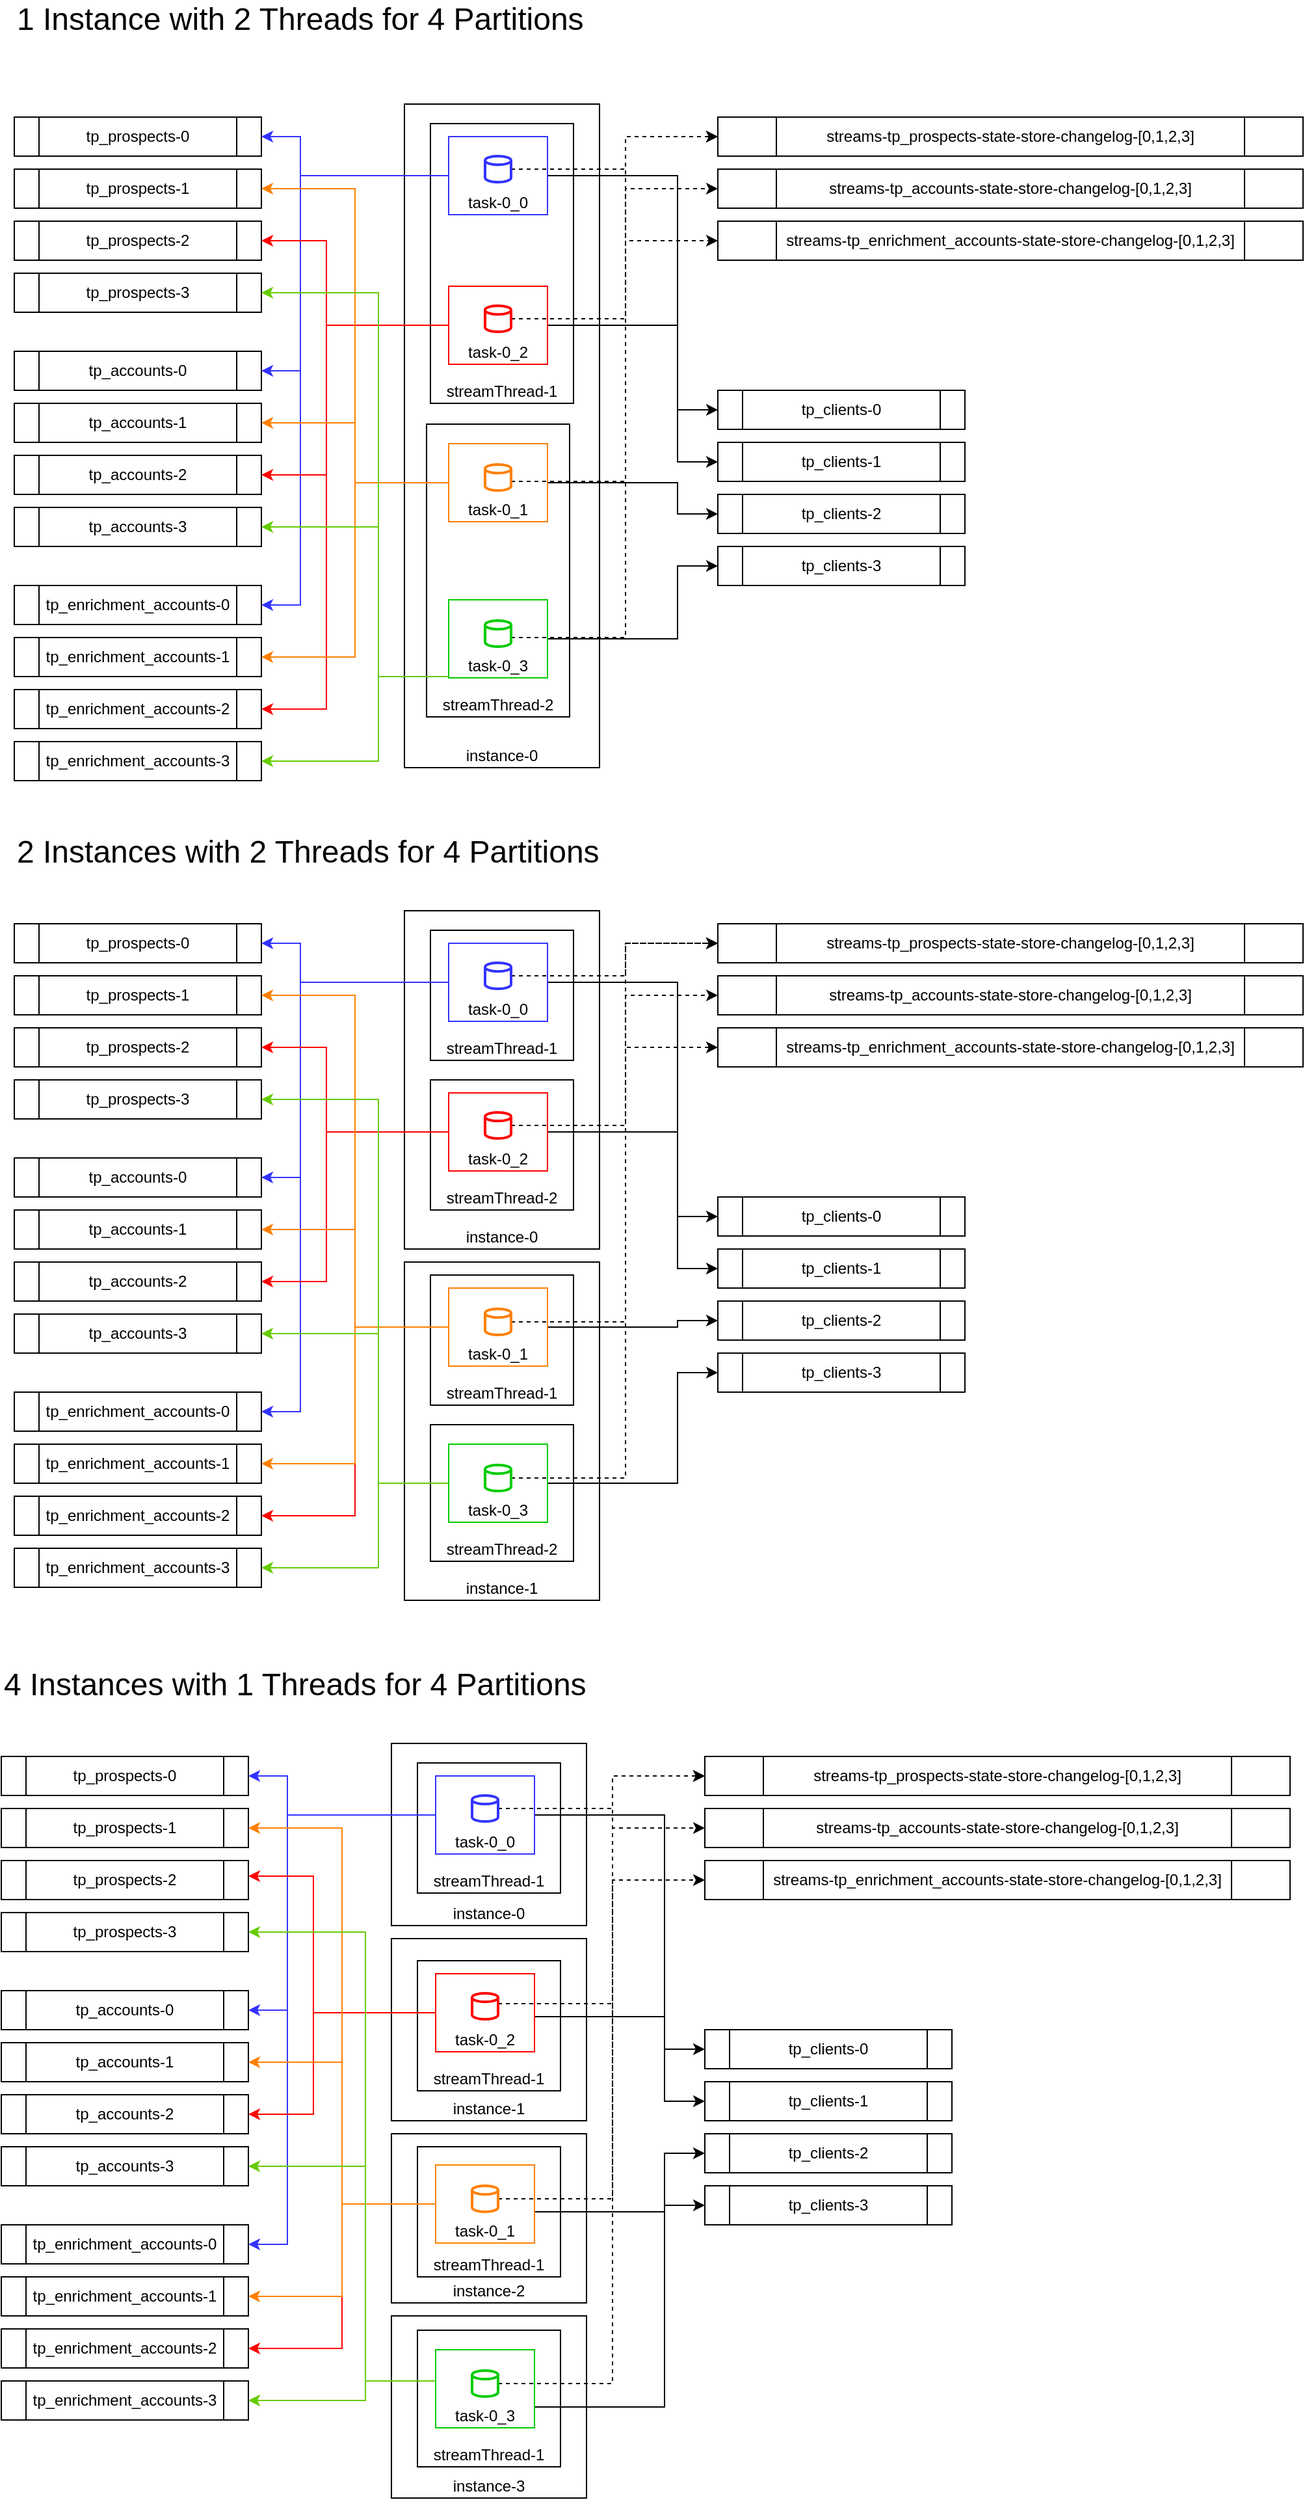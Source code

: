 <mxfile version="20.2.2" type="device"><diagram id="xI6siJuxnyWop998lJLn" name="Página-1"><mxGraphModel dx="2431" dy="972" grid="1" gridSize="10" guides="1" tooltips="1" connect="1" arrows="1" fold="1" page="1" pageScale="1" pageWidth="827" pageHeight="1169" math="0" shadow="0"><root><mxCell id="0"/><mxCell id="1" parent="0"/><mxCell id="M7ncu7p9a-FoR9OjoAeW-57" value="instance-3" style="rounded=0;whiteSpace=wrap;html=1;verticalAlign=bottom;" vertex="1" parent="1"><mxGeometry x="310" y="1810" width="150" height="140" as="geometry"/></mxCell><mxCell id="M7ncu7p9a-FoR9OjoAeW-55" value="instance-1" style="rounded=0;whiteSpace=wrap;html=1;verticalAlign=bottom;" vertex="1" parent="1"><mxGeometry x="310" y="1520" width="150" height="140" as="geometry"/></mxCell><mxCell id="GnlhKl17IJnnWgMgFGOA-2" value="tp_prospects-0" style="shape=process;whiteSpace=wrap;html=1;backgroundOutline=1;" parent="1" vertex="1"><mxGeometry x="20" y="120" width="190" height="30" as="geometry"/></mxCell><mxCell id="GnlhKl17IJnnWgMgFGOA-3" value="tp_prospects-1" style="shape=process;whiteSpace=wrap;html=1;backgroundOutline=1;" parent="1" vertex="1"><mxGeometry x="20" y="160" width="190" height="30" as="geometry"/></mxCell><mxCell id="GnlhKl17IJnnWgMgFGOA-4" value="tp_prospects-2" style="shape=process;whiteSpace=wrap;html=1;backgroundOutline=1;" parent="1" vertex="1"><mxGeometry x="20" y="200" width="190" height="30" as="geometry"/></mxCell><mxCell id="GnlhKl17IJnnWgMgFGOA-5" value="tp_prospects-3" style="shape=process;whiteSpace=wrap;html=1;backgroundOutline=1;" parent="1" vertex="1"><mxGeometry x="20" y="240" width="190" height="30" as="geometry"/></mxCell><mxCell id="GnlhKl17IJnnWgMgFGOA-6" value="tp_accounts-0" style="shape=process;whiteSpace=wrap;html=1;backgroundOutline=1;" parent="1" vertex="1"><mxGeometry x="20" y="300" width="190" height="30" as="geometry"/></mxCell><mxCell id="GnlhKl17IJnnWgMgFGOA-7" value="tp_accounts-1" style="shape=process;whiteSpace=wrap;html=1;backgroundOutline=1;" parent="1" vertex="1"><mxGeometry x="20" y="340" width="190" height="30" as="geometry"/></mxCell><mxCell id="GnlhKl17IJnnWgMgFGOA-8" value="tp_accounts-2" style="shape=process;whiteSpace=wrap;html=1;backgroundOutline=1;" parent="1" vertex="1"><mxGeometry x="20" y="380" width="190" height="30" as="geometry"/></mxCell><mxCell id="GnlhKl17IJnnWgMgFGOA-9" value="tp_accounts-3" style="shape=process;whiteSpace=wrap;html=1;backgroundOutline=1;" parent="1" vertex="1"><mxGeometry x="20" y="420" width="190" height="30" as="geometry"/></mxCell><mxCell id="GnlhKl17IJnnWgMgFGOA-10" value="tp_enrichment_accounts-0" style="shape=process;whiteSpace=wrap;html=1;backgroundOutline=1;" parent="1" vertex="1"><mxGeometry x="20" y="480" width="190" height="30" as="geometry"/></mxCell><mxCell id="GnlhKl17IJnnWgMgFGOA-11" value="tp_enrichment_accounts-1" style="shape=process;whiteSpace=wrap;html=1;backgroundOutline=1;" parent="1" vertex="1"><mxGeometry x="20" y="520" width="190" height="30" as="geometry"/></mxCell><mxCell id="GnlhKl17IJnnWgMgFGOA-12" value="tp_enrichment_accounts-2" style="shape=process;whiteSpace=wrap;html=1;backgroundOutline=1;" parent="1" vertex="1"><mxGeometry x="20" y="560" width="190" height="30" as="geometry"/></mxCell><mxCell id="GnlhKl17IJnnWgMgFGOA-13" value="tp_enrichment_accounts-3" style="shape=process;whiteSpace=wrap;html=1;backgroundOutline=1;" parent="1" vertex="1"><mxGeometry x="20" y="600" width="190" height="30" as="geometry"/></mxCell><mxCell id="GnlhKl17IJnnWgMgFGOA-16" value="instance-0" style="rounded=0;whiteSpace=wrap;html=1;verticalAlign=bottom;" parent="1" vertex="1"><mxGeometry x="320" y="110" width="150" height="510" as="geometry"/></mxCell><mxCell id="GnlhKl17IJnnWgMgFGOA-19" value="streamThread-1" style="rounded=0;whiteSpace=wrap;html=1;verticalAlign=bottom;" parent="1" vertex="1"><mxGeometry x="340" y="125" width="110" height="215" as="geometry"/></mxCell><mxCell id="GnlhKl17IJnnWgMgFGOA-46" style="edgeStyle=orthogonalEdgeStyle;rounded=0;orthogonalLoop=1;jettySize=auto;html=1;entryX=1;entryY=0.5;entryDx=0;entryDy=0;strokeColor=#3333FF;exitX=0;exitY=0.5;exitDx=0;exitDy=0;" parent="1" source="GnlhKl17IJnnWgMgFGOA-21" target="GnlhKl17IJnnWgMgFGOA-2" edge="1"><mxGeometry relative="1" as="geometry"><Array as="points"><mxPoint x="240" y="165"/><mxPoint x="240" y="135"/></Array></mxGeometry></mxCell><mxCell id="GnlhKl17IJnnWgMgFGOA-47" style="edgeStyle=orthogonalEdgeStyle;rounded=0;orthogonalLoop=1;jettySize=auto;html=1;entryX=1;entryY=0.5;entryDx=0;entryDy=0;strokeColor=#3333FF;exitX=0;exitY=0.5;exitDx=0;exitDy=0;" parent="1" source="GnlhKl17IJnnWgMgFGOA-21" target="GnlhKl17IJnnWgMgFGOA-6" edge="1"><mxGeometry relative="1" as="geometry"><Array as="points"><mxPoint x="240" y="165"/><mxPoint x="240" y="315"/></Array></mxGeometry></mxCell><mxCell id="GnlhKl17IJnnWgMgFGOA-48" style="edgeStyle=orthogonalEdgeStyle;rounded=0;orthogonalLoop=1;jettySize=auto;html=1;entryX=1;entryY=0.5;entryDx=0;entryDy=0;strokeColor=#3333FF;exitX=0;exitY=0.5;exitDx=0;exitDy=0;" parent="1" source="GnlhKl17IJnnWgMgFGOA-21" target="GnlhKl17IJnnWgMgFGOA-10" edge="1"><mxGeometry relative="1" as="geometry"><Array as="points"><mxPoint x="240" y="165"/><mxPoint x="240" y="495"/></Array></mxGeometry></mxCell><mxCell id="GnlhKl17IJnnWgMgFGOA-144" style="edgeStyle=orthogonalEdgeStyle;rounded=0;orthogonalLoop=1;jettySize=auto;html=1;entryX=0;entryY=0.5;entryDx=0;entryDy=0;fontColor=#0000CC;strokeColor=#000000;" parent="1" source="GnlhKl17IJnnWgMgFGOA-21" target="GnlhKl17IJnnWgMgFGOA-101" edge="1"><mxGeometry relative="1" as="geometry"><Array as="points"><mxPoint x="530" y="165"/><mxPoint x="530" y="345"/></Array></mxGeometry></mxCell><mxCell id="GnlhKl17IJnnWgMgFGOA-21" value="task-0_0" style="rounded=0;whiteSpace=wrap;html=1;verticalAlign=bottom;strokeColor=#3333FF;" parent="1" vertex="1"><mxGeometry x="354" y="135" width="76" height="60" as="geometry"/></mxCell><mxCell id="GnlhKl17IJnnWgMgFGOA-43" value="streamThread-2" style="rounded=0;whiteSpace=wrap;html=1;verticalAlign=bottom;" parent="1" vertex="1"><mxGeometry x="337" y="356" width="110" height="225" as="geometry"/></mxCell><mxCell id="GnlhKl17IJnnWgMgFGOA-57" style="edgeStyle=orthogonalEdgeStyle;rounded=0;orthogonalLoop=1;jettySize=auto;html=1;entryX=1;entryY=0.5;entryDx=0;entryDy=0;fontColor=#0000CC;strokeColor=#FF0000;exitX=0;exitY=0.5;exitDx=0;exitDy=0;" parent="1" source="GnlhKl17IJnnWgMgFGOA-44" target="GnlhKl17IJnnWgMgFGOA-4" edge="1"><mxGeometry relative="1" as="geometry"><Array as="points"><mxPoint x="260" y="280"/><mxPoint x="260" y="215"/></Array></mxGeometry></mxCell><mxCell id="GnlhKl17IJnnWgMgFGOA-58" style="edgeStyle=orthogonalEdgeStyle;rounded=0;orthogonalLoop=1;jettySize=auto;html=1;entryX=1;entryY=0.5;entryDx=0;entryDy=0;fontColor=#0000CC;strokeColor=#FF0000;exitX=0;exitY=0.5;exitDx=0;exitDy=0;" parent="1" source="GnlhKl17IJnnWgMgFGOA-44" target="GnlhKl17IJnnWgMgFGOA-8" edge="1"><mxGeometry relative="1" as="geometry"><Array as="points"><mxPoint x="260" y="280"/><mxPoint x="260" y="395"/></Array></mxGeometry></mxCell><mxCell id="GnlhKl17IJnnWgMgFGOA-143" style="edgeStyle=orthogonalEdgeStyle;rounded=0;orthogonalLoop=1;jettySize=auto;html=1;entryX=0;entryY=0.5;entryDx=0;entryDy=0;fontColor=#0000CC;strokeColor=#000000;" parent="1" source="GnlhKl17IJnnWgMgFGOA-44" target="GnlhKl17IJnnWgMgFGOA-102" edge="1"><mxGeometry relative="1" as="geometry"><Array as="points"><mxPoint x="530" y="280"/><mxPoint x="530" y="385"/></Array></mxGeometry></mxCell><mxCell id="cCWEpsNVt2AUySTJtZSG-59" style="edgeStyle=orthogonalEdgeStyle;rounded=0;orthogonalLoop=1;jettySize=auto;html=1;entryX=1;entryY=0.5;entryDx=0;entryDy=0;fontSize=24;strokeColor=#FF0000;" parent="1" source="GnlhKl17IJnnWgMgFGOA-44" target="GnlhKl17IJnnWgMgFGOA-12" edge="1"><mxGeometry relative="1" as="geometry"><Array as="points"><mxPoint x="260" y="280"/><mxPoint x="260" y="575"/></Array></mxGeometry></mxCell><mxCell id="GnlhKl17IJnnWgMgFGOA-44" value="task-0_2" style="rounded=0;whiteSpace=wrap;html=1;verticalAlign=bottom;strokeColor=#FF0000;" parent="1" vertex="1"><mxGeometry x="354" y="250" width="76" height="60" as="geometry"/></mxCell><mxCell id="GnlhKl17IJnnWgMgFGOA-95" style="edgeStyle=orthogonalEdgeStyle;rounded=0;orthogonalLoop=1;jettySize=auto;html=1;entryX=1;entryY=0.5;entryDx=0;entryDy=0;fontColor=#0000CC;strokeColor=#FF8000;" parent="1" source="GnlhKl17IJnnWgMgFGOA-85" target="GnlhKl17IJnnWgMgFGOA-3" edge="1"><mxGeometry relative="1" as="geometry"/></mxCell><mxCell id="GnlhKl17IJnnWgMgFGOA-96" style="edgeStyle=orthogonalEdgeStyle;rounded=0;orthogonalLoop=1;jettySize=auto;html=1;entryX=1;entryY=0.5;entryDx=0;entryDy=0;fontColor=#0000CC;strokeColor=#FF8000;" parent="1" source="GnlhKl17IJnnWgMgFGOA-85" target="GnlhKl17IJnnWgMgFGOA-7" edge="1"><mxGeometry relative="1" as="geometry"/></mxCell><mxCell id="GnlhKl17IJnnWgMgFGOA-97" style="edgeStyle=orthogonalEdgeStyle;rounded=0;orthogonalLoop=1;jettySize=auto;html=1;entryX=1;entryY=0.5;entryDx=0;entryDy=0;fontColor=#0000CC;strokeColor=#FF8000;" parent="1" source="GnlhKl17IJnnWgMgFGOA-85" target="GnlhKl17IJnnWgMgFGOA-11" edge="1"><mxGeometry relative="1" as="geometry"/></mxCell><mxCell id="cCWEpsNVt2AUySTJtZSG-56" style="edgeStyle=orthogonalEdgeStyle;rounded=0;orthogonalLoop=1;jettySize=auto;html=1;entryX=0;entryY=0.5;entryDx=0;entryDy=0;" parent="1" source="GnlhKl17IJnnWgMgFGOA-85" target="GnlhKl17IJnnWgMgFGOA-103" edge="1"><mxGeometry relative="1" as="geometry"><Array as="points"><mxPoint x="530" y="401"/><mxPoint x="530" y="425"/></Array></mxGeometry></mxCell><mxCell id="GnlhKl17IJnnWgMgFGOA-85" value="task-0_1" style="rounded=0;whiteSpace=wrap;html=1;verticalAlign=bottom;strokeColor=#FF8000;" parent="1" vertex="1"><mxGeometry x="354" y="371" width="76" height="60" as="geometry"/></mxCell><mxCell id="GnlhKl17IJnnWgMgFGOA-98" style="edgeStyle=orthogonalEdgeStyle;rounded=0;orthogonalLoop=1;jettySize=auto;html=1;entryX=1;entryY=0.5;entryDx=0;entryDy=0;fontColor=#0000CC;strokeColor=#66CC00;exitX=0;exitY=0.5;exitDx=0;exitDy=0;" parent="1" source="GnlhKl17IJnnWgMgFGOA-88" target="GnlhKl17IJnnWgMgFGOA-5" edge="1"><mxGeometry relative="1" as="geometry"><Array as="points"><mxPoint x="300" y="550"/><mxPoint x="300" y="255"/></Array></mxGeometry></mxCell><mxCell id="GnlhKl17IJnnWgMgFGOA-99" style="edgeStyle=orthogonalEdgeStyle;rounded=0;orthogonalLoop=1;jettySize=auto;html=1;entryX=1;entryY=0.5;entryDx=0;entryDy=0;fontColor=#0000CC;strokeColor=#66CC00;exitX=0;exitY=0.5;exitDx=0;exitDy=0;" parent="1" source="GnlhKl17IJnnWgMgFGOA-88" target="GnlhKl17IJnnWgMgFGOA-9" edge="1"><mxGeometry relative="1" as="geometry"><Array as="points"><mxPoint x="300" y="550"/><mxPoint x="300" y="435"/></Array></mxGeometry></mxCell><mxCell id="GnlhKl17IJnnWgMgFGOA-100" style="edgeStyle=orthogonalEdgeStyle;rounded=0;orthogonalLoop=1;jettySize=auto;html=1;entryX=1;entryY=0.5;entryDx=0;entryDy=0;fontColor=#0000CC;strokeColor=#66CC00;exitX=0;exitY=0.5;exitDx=0;exitDy=0;" parent="1" source="GnlhKl17IJnnWgMgFGOA-88" target="GnlhKl17IJnnWgMgFGOA-13" edge="1"><mxGeometry relative="1" as="geometry"><Array as="points"><mxPoint x="300" y="550"/><mxPoint x="300" y="615"/></Array></mxGeometry></mxCell><mxCell id="cCWEpsNVt2AUySTJtZSG-55" style="edgeStyle=orthogonalEdgeStyle;rounded=0;orthogonalLoop=1;jettySize=auto;html=1;entryX=0;entryY=0.5;entryDx=0;entryDy=0;" parent="1" source="GnlhKl17IJnnWgMgFGOA-88" target="GnlhKl17IJnnWgMgFGOA-104" edge="1"><mxGeometry relative="1" as="geometry"><Array as="points"><mxPoint x="530" y="521"/><mxPoint x="530" y="465"/></Array></mxGeometry></mxCell><mxCell id="GnlhKl17IJnnWgMgFGOA-88" value="task-0_3" style="rounded=0;whiteSpace=wrap;html=1;verticalAlign=bottom;strokeColor=#00CC00;" parent="1" vertex="1"><mxGeometry x="354" y="491" width="76" height="60" as="geometry"/></mxCell><mxCell id="GnlhKl17IJnnWgMgFGOA-101" value="tp_clients-0" style="shape=process;whiteSpace=wrap;html=1;backgroundOutline=1;" parent="1" vertex="1"><mxGeometry x="561" y="330" width="190" height="30" as="geometry"/></mxCell><mxCell id="GnlhKl17IJnnWgMgFGOA-102" value="tp_clients-1" style="shape=process;whiteSpace=wrap;html=1;backgroundOutline=1;" parent="1" vertex="1"><mxGeometry x="561" y="370" width="190" height="30" as="geometry"/></mxCell><mxCell id="GnlhKl17IJnnWgMgFGOA-103" value="tp_clients-2" style="shape=process;whiteSpace=wrap;html=1;backgroundOutline=1;" parent="1" vertex="1"><mxGeometry x="561" y="410" width="190" height="30" as="geometry"/></mxCell><mxCell id="GnlhKl17IJnnWgMgFGOA-104" value="tp_clients-3" style="shape=process;whiteSpace=wrap;html=1;backgroundOutline=1;" parent="1" vertex="1"><mxGeometry x="561" y="450" width="190" height="30" as="geometry"/></mxCell><mxCell id="GnlhKl17IJnnWgMgFGOA-126" style="edgeStyle=orthogonalEdgeStyle;rounded=0;orthogonalLoop=1;jettySize=auto;html=1;entryX=0;entryY=0.5;entryDx=0;entryDy=0;dashed=1;fontColor=#0000CC;strokeColor=#000000;" parent="1" source="GnlhKl17IJnnWgMgFGOA-112" target="GnlhKl17IJnnWgMgFGOA-116" edge="1"><mxGeometry relative="1" as="geometry"><Array as="points"><mxPoint x="490" y="160"/><mxPoint x="490" y="135"/></Array></mxGeometry></mxCell><mxCell id="GnlhKl17IJnnWgMgFGOA-112" value="" style="strokeWidth=2;html=1;shape=mxgraph.flowchart.database;whiteSpace=wrap;fontColor=#0000CC;strokeColor=#3333FF;" parent="1" vertex="1"><mxGeometry x="382" y="150" width="20" height="20" as="geometry"/></mxCell><mxCell id="GnlhKl17IJnnWgMgFGOA-146" style="edgeStyle=orthogonalEdgeStyle;rounded=0;orthogonalLoop=1;jettySize=auto;html=1;entryX=0;entryY=0.5;entryDx=0;entryDy=0;fontColor=#0000CC;strokeColor=#000000;dashed=1;" parent="1" source="GnlhKl17IJnnWgMgFGOA-113" target="GnlhKl17IJnnWgMgFGOA-117" edge="1"><mxGeometry relative="1" as="geometry"><Array as="points"><mxPoint x="490" y="275"/><mxPoint x="490" y="175"/></Array></mxGeometry></mxCell><mxCell id="GnlhKl17IJnnWgMgFGOA-113" value="" style="strokeWidth=2;html=1;shape=mxgraph.flowchart.database;whiteSpace=wrap;fontColor=#0000CC;strokeColor=#FF0000;" parent="1" vertex="1"><mxGeometry x="382" y="265" width="20" height="20" as="geometry"/></mxCell><mxCell id="GnlhKl17IJnnWgMgFGOA-133" style="edgeStyle=orthogonalEdgeStyle;rounded=0;orthogonalLoop=1;jettySize=auto;html=1;entryX=0;entryY=0.5;entryDx=0;entryDy=0;dashed=1;fontColor=#0000CC;strokeColor=#000000;" parent="1" source="GnlhKl17IJnnWgMgFGOA-114" target="GnlhKl17IJnnWgMgFGOA-116" edge="1"><mxGeometry relative="1" as="geometry"><Array as="points"><mxPoint x="490" y="400"/><mxPoint x="490" y="135"/></Array></mxGeometry></mxCell><mxCell id="GnlhKl17IJnnWgMgFGOA-114" value="" style="strokeWidth=2;html=1;shape=mxgraph.flowchart.database;whiteSpace=wrap;fontColor=#0000CC;strokeColor=#FF8000;" parent="1" vertex="1"><mxGeometry x="382" y="387" width="20" height="20" as="geometry"/></mxCell><mxCell id="GnlhKl17IJnnWgMgFGOA-136" style="edgeStyle=orthogonalEdgeStyle;rounded=0;orthogonalLoop=1;jettySize=auto;html=1;entryX=0;entryY=0.5;entryDx=0;entryDy=0;dashed=1;fontColor=#0000CC;strokeColor=#000000;" parent="1" source="GnlhKl17IJnnWgMgFGOA-115" target="GnlhKl17IJnnWgMgFGOA-118" edge="1"><mxGeometry relative="1" as="geometry"><Array as="points"><mxPoint x="490" y="520"/><mxPoint x="490" y="215"/></Array></mxGeometry></mxCell><mxCell id="GnlhKl17IJnnWgMgFGOA-115" value="" style="strokeWidth=2;html=1;shape=mxgraph.flowchart.database;whiteSpace=wrap;fontColor=#0000CC;strokeColor=#00CC00;" parent="1" vertex="1"><mxGeometry x="382" y="507" width="20" height="20" as="geometry"/></mxCell><mxCell id="GnlhKl17IJnnWgMgFGOA-116" value="streams-tp_prospects-state-store-changelog-[0,1,2,3]" style="shape=process;whiteSpace=wrap;html=1;backgroundOutline=1;" parent="1" vertex="1"><mxGeometry x="561" y="120" width="450" height="30" as="geometry"/></mxCell><mxCell id="GnlhKl17IJnnWgMgFGOA-117" value="streams-tp_accounts-state-store-changelog-[0,1,2,3]" style="shape=process;whiteSpace=wrap;html=1;backgroundOutline=1;" parent="1" vertex="1"><mxGeometry x="561" y="160" width="450" height="30" as="geometry"/></mxCell><mxCell id="GnlhKl17IJnnWgMgFGOA-118" value="streams-tp_enrichment_accounts-state-store-changelog-[0,1,2,3]" style="shape=process;whiteSpace=wrap;html=1;backgroundOutline=1;" parent="1" vertex="1"><mxGeometry x="561" y="200" width="450" height="30" as="geometry"/></mxCell><mxCell id="cCWEpsNVt2AUySTJtZSG-1" value="tp_prospects-0" style="shape=process;whiteSpace=wrap;html=1;backgroundOutline=1;" parent="1" vertex="1"><mxGeometry x="20" y="740" width="190" height="30" as="geometry"/></mxCell><mxCell id="cCWEpsNVt2AUySTJtZSG-2" value="tp_prospects-1" style="shape=process;whiteSpace=wrap;html=1;backgroundOutline=1;" parent="1" vertex="1"><mxGeometry x="20" y="780" width="190" height="30" as="geometry"/></mxCell><mxCell id="cCWEpsNVt2AUySTJtZSG-3" value="tp_prospects-2" style="shape=process;whiteSpace=wrap;html=1;backgroundOutline=1;" parent="1" vertex="1"><mxGeometry x="20" y="820" width="190" height="30" as="geometry"/></mxCell><mxCell id="cCWEpsNVt2AUySTJtZSG-4" value="tp_prospects-3" style="shape=process;whiteSpace=wrap;html=1;backgroundOutline=1;" parent="1" vertex="1"><mxGeometry x="20" y="860" width="190" height="30" as="geometry"/></mxCell><mxCell id="cCWEpsNVt2AUySTJtZSG-5" value="tp_accounts-0" style="shape=process;whiteSpace=wrap;html=1;backgroundOutline=1;" parent="1" vertex="1"><mxGeometry x="20" y="920" width="190" height="30" as="geometry"/></mxCell><mxCell id="cCWEpsNVt2AUySTJtZSG-6" value="tp_accounts-1" style="shape=process;whiteSpace=wrap;html=1;backgroundOutline=1;" parent="1" vertex="1"><mxGeometry x="20" y="960" width="190" height="30" as="geometry"/></mxCell><mxCell id="cCWEpsNVt2AUySTJtZSG-7" value="tp_accounts-2" style="shape=process;whiteSpace=wrap;html=1;backgroundOutline=1;" parent="1" vertex="1"><mxGeometry x="20" y="1000" width="190" height="30" as="geometry"/></mxCell><mxCell id="cCWEpsNVt2AUySTJtZSG-8" value="tp_accounts-3" style="shape=process;whiteSpace=wrap;html=1;backgroundOutline=1;" parent="1" vertex="1"><mxGeometry x="20" y="1040" width="190" height="30" as="geometry"/></mxCell><mxCell id="cCWEpsNVt2AUySTJtZSG-9" value="tp_enrichment_accounts-0" style="shape=process;whiteSpace=wrap;html=1;backgroundOutline=1;" parent="1" vertex="1"><mxGeometry x="20" y="1100" width="190" height="30" as="geometry"/></mxCell><mxCell id="cCWEpsNVt2AUySTJtZSG-10" value="tp_enrichment_accounts-1" style="shape=process;whiteSpace=wrap;html=1;backgroundOutline=1;" parent="1" vertex="1"><mxGeometry x="20" y="1140" width="190" height="30" as="geometry"/></mxCell><mxCell id="cCWEpsNVt2AUySTJtZSG-11" value="tp_enrichment_accounts-2" style="shape=process;whiteSpace=wrap;html=1;backgroundOutline=1;" parent="1" vertex="1"><mxGeometry x="20" y="1180" width="190" height="30" as="geometry"/></mxCell><mxCell id="cCWEpsNVt2AUySTJtZSG-12" value="tp_enrichment_accounts-3" style="shape=process;whiteSpace=wrap;html=1;backgroundOutline=1;" parent="1" vertex="1"><mxGeometry x="20" y="1220" width="190" height="30" as="geometry"/></mxCell><mxCell id="cCWEpsNVt2AUySTJtZSG-13" value="instance-0" style="rounded=0;whiteSpace=wrap;html=1;verticalAlign=bottom;" parent="1" vertex="1"><mxGeometry x="320" y="730" width="150" height="260" as="geometry"/></mxCell><mxCell id="cCWEpsNVt2AUySTJtZSG-14" value="streamThread-1" style="rounded=0;whiteSpace=wrap;html=1;verticalAlign=bottom;" parent="1" vertex="1"><mxGeometry x="340" y="745" width="110" height="100" as="geometry"/></mxCell><mxCell id="cCWEpsNVt2AUySTJtZSG-15" style="edgeStyle=orthogonalEdgeStyle;rounded=0;orthogonalLoop=1;jettySize=auto;html=1;entryX=1;entryY=0.5;entryDx=0;entryDy=0;strokeColor=#3333FF;exitX=0;exitY=0.5;exitDx=0;exitDy=0;" parent="1" source="cCWEpsNVt2AUySTJtZSG-19" target="cCWEpsNVt2AUySTJtZSG-1" edge="1"><mxGeometry relative="1" as="geometry"><Array as="points"><mxPoint x="240" y="785"/><mxPoint x="240" y="755"/></Array></mxGeometry></mxCell><mxCell id="cCWEpsNVt2AUySTJtZSG-16" style="edgeStyle=orthogonalEdgeStyle;rounded=0;orthogonalLoop=1;jettySize=auto;html=1;entryX=1;entryY=0.5;entryDx=0;entryDy=0;strokeColor=#3333FF;exitX=0;exitY=0.5;exitDx=0;exitDy=0;" parent="1" source="cCWEpsNVt2AUySTJtZSG-19" target="cCWEpsNVt2AUySTJtZSG-5" edge="1"><mxGeometry relative="1" as="geometry"><Array as="points"><mxPoint x="240" y="785"/><mxPoint x="240" y="935"/></Array></mxGeometry></mxCell><mxCell id="cCWEpsNVt2AUySTJtZSG-17" style="edgeStyle=orthogonalEdgeStyle;rounded=0;orthogonalLoop=1;jettySize=auto;html=1;entryX=1;entryY=0.5;entryDx=0;entryDy=0;strokeColor=#3333FF;exitX=0;exitY=0.5;exitDx=0;exitDy=0;" parent="1" source="cCWEpsNVt2AUySTJtZSG-19" target="cCWEpsNVt2AUySTJtZSG-9" edge="1"><mxGeometry relative="1" as="geometry"><Array as="points"><mxPoint x="240" y="785"/><mxPoint x="240" y="1115"/></Array></mxGeometry></mxCell><mxCell id="cCWEpsNVt2AUySTJtZSG-18" style="edgeStyle=orthogonalEdgeStyle;rounded=0;orthogonalLoop=1;jettySize=auto;html=1;entryX=0;entryY=0.5;entryDx=0;entryDy=0;fontColor=#0000CC;strokeColor=#000000;" parent="1" source="cCWEpsNVt2AUySTJtZSG-19" target="cCWEpsNVt2AUySTJtZSG-39" edge="1"><mxGeometry relative="1" as="geometry"><Array as="points"><mxPoint x="530" y="785"/><mxPoint x="530" y="965"/></Array></mxGeometry></mxCell><mxCell id="cCWEpsNVt2AUySTJtZSG-19" value="task-0_0" style="rounded=0;whiteSpace=wrap;html=1;verticalAlign=bottom;strokeColor=#3333FF;" parent="1" vertex="1"><mxGeometry x="354" y="755" width="76" height="60" as="geometry"/></mxCell><mxCell id="cCWEpsNVt2AUySTJtZSG-20" value="streamThread-2" style="rounded=0;whiteSpace=wrap;html=1;verticalAlign=bottom;" parent="1" vertex="1"><mxGeometry x="340" y="860" width="110" height="100" as="geometry"/></mxCell><mxCell id="cCWEpsNVt2AUySTJtZSG-21" style="edgeStyle=orthogonalEdgeStyle;rounded=0;orthogonalLoop=1;jettySize=auto;html=1;entryX=1;entryY=0.5;entryDx=0;entryDy=0;fontColor=#0000CC;strokeColor=#FF0000;exitX=0;exitY=0.5;exitDx=0;exitDy=0;" parent="1" source="cCWEpsNVt2AUySTJtZSG-25" target="cCWEpsNVt2AUySTJtZSG-3" edge="1"><mxGeometry relative="1" as="geometry"><Array as="points"><mxPoint x="260" y="900"/><mxPoint x="260" y="835"/></Array></mxGeometry></mxCell><mxCell id="cCWEpsNVt2AUySTJtZSG-22" style="edgeStyle=orthogonalEdgeStyle;rounded=0;orthogonalLoop=1;jettySize=auto;html=1;entryX=1;entryY=0.5;entryDx=0;entryDy=0;fontColor=#0000CC;strokeColor=#FF0000;exitX=0;exitY=0.5;exitDx=0;exitDy=0;" parent="1" source="cCWEpsNVt2AUySTJtZSG-25" target="cCWEpsNVt2AUySTJtZSG-7" edge="1"><mxGeometry relative="1" as="geometry"><Array as="points"><mxPoint x="260" y="900"/><mxPoint x="260" y="1015"/></Array></mxGeometry></mxCell><mxCell id="cCWEpsNVt2AUySTJtZSG-24" style="edgeStyle=orthogonalEdgeStyle;rounded=0;orthogonalLoop=1;jettySize=auto;html=1;entryX=0;entryY=0.5;entryDx=0;entryDy=0;fontColor=#0000CC;strokeColor=#000000;" parent="1" source="cCWEpsNVt2AUySTJtZSG-25" target="cCWEpsNVt2AUySTJtZSG-40" edge="1"><mxGeometry relative="1" as="geometry"><Array as="points"><mxPoint x="530" y="900"/><mxPoint x="530" y="1005"/></Array></mxGeometry></mxCell><mxCell id="cCWEpsNVt2AUySTJtZSG-60" style="edgeStyle=orthogonalEdgeStyle;rounded=0;orthogonalLoop=1;jettySize=auto;html=1;entryX=1;entryY=0.5;entryDx=0;entryDy=0;fontSize=24;strokeColor=#FF0000;" parent="1" source="cCWEpsNVt2AUySTJtZSG-25" target="cCWEpsNVt2AUySTJtZSG-11" edge="1"><mxGeometry relative="1" as="geometry"/></mxCell><mxCell id="cCWEpsNVt2AUySTJtZSG-25" value="task-0_2" style="rounded=0;whiteSpace=wrap;html=1;verticalAlign=bottom;strokeColor=#FF0000;" parent="1" vertex="1"><mxGeometry x="354" y="870" width="76" height="60" as="geometry"/></mxCell><mxCell id="cCWEpsNVt2AUySTJtZSG-26" value="instance-1" style="rounded=0;whiteSpace=wrap;html=1;verticalAlign=bottom;" parent="1" vertex="1"><mxGeometry x="320" y="1000" width="150" height="260" as="geometry"/></mxCell><mxCell id="cCWEpsNVt2AUySTJtZSG-27" value="streamThread-1" style="rounded=0;whiteSpace=wrap;html=1;verticalAlign=bottom;" parent="1" vertex="1"><mxGeometry x="340" y="1010" width="110" height="100" as="geometry"/></mxCell><mxCell id="cCWEpsNVt2AUySTJtZSG-28" style="edgeStyle=orthogonalEdgeStyle;rounded=0;orthogonalLoop=1;jettySize=auto;html=1;entryX=1;entryY=0.5;entryDx=0;entryDy=0;fontColor=#0000CC;strokeColor=#FF8000;" parent="1" source="cCWEpsNVt2AUySTJtZSG-32" target="cCWEpsNVt2AUySTJtZSG-2" edge="1"><mxGeometry relative="1" as="geometry"/></mxCell><mxCell id="cCWEpsNVt2AUySTJtZSG-29" style="edgeStyle=orthogonalEdgeStyle;rounded=0;orthogonalLoop=1;jettySize=auto;html=1;entryX=1;entryY=0.5;entryDx=0;entryDy=0;fontColor=#0000CC;strokeColor=#FF8000;" parent="1" source="cCWEpsNVt2AUySTJtZSG-32" target="cCWEpsNVt2AUySTJtZSG-6" edge="1"><mxGeometry relative="1" as="geometry"/></mxCell><mxCell id="cCWEpsNVt2AUySTJtZSG-30" style="edgeStyle=orthogonalEdgeStyle;rounded=0;orthogonalLoop=1;jettySize=auto;html=1;entryX=1;entryY=0.5;entryDx=0;entryDy=0;fontColor=#0000CC;strokeColor=#FF8000;" parent="1" source="cCWEpsNVt2AUySTJtZSG-32" target="cCWEpsNVt2AUySTJtZSG-10" edge="1"><mxGeometry relative="1" as="geometry"/></mxCell><mxCell id="cCWEpsNVt2AUySTJtZSG-31" style="edgeStyle=orthogonalEdgeStyle;rounded=0;orthogonalLoop=1;jettySize=auto;html=1;entryX=0;entryY=0.5;entryDx=0;entryDy=0;fontColor=#0000CC;strokeColor=#000000;" parent="1" source="cCWEpsNVt2AUySTJtZSG-32" target="cCWEpsNVt2AUySTJtZSG-41" edge="1"><mxGeometry relative="1" as="geometry"><Array as="points"><mxPoint x="530" y="1050"/><mxPoint x="530" y="1045"/></Array></mxGeometry></mxCell><mxCell id="cCWEpsNVt2AUySTJtZSG-32" value="task-0_1" style="rounded=0;whiteSpace=wrap;html=1;verticalAlign=bottom;strokeColor=#FF8000;" parent="1" vertex="1"><mxGeometry x="354" y="1020" width="76" height="60" as="geometry"/></mxCell><mxCell id="cCWEpsNVt2AUySTJtZSG-33" value="streamThread-2" style="rounded=0;whiteSpace=wrap;html=1;verticalAlign=bottom;" parent="1" vertex="1"><mxGeometry x="340" y="1125" width="110" height="105" as="geometry"/></mxCell><mxCell id="cCWEpsNVt2AUySTJtZSG-34" style="edgeStyle=orthogonalEdgeStyle;rounded=0;orthogonalLoop=1;jettySize=auto;html=1;entryX=1;entryY=0.5;entryDx=0;entryDy=0;fontColor=#0000CC;strokeColor=#66CC00;exitX=0;exitY=0.5;exitDx=0;exitDy=0;" parent="1" source="cCWEpsNVt2AUySTJtZSG-38" target="cCWEpsNVt2AUySTJtZSG-4" edge="1"><mxGeometry relative="1" as="geometry"><Array as="points"><mxPoint x="300" y="1170"/><mxPoint x="300" y="875"/></Array></mxGeometry></mxCell><mxCell id="cCWEpsNVt2AUySTJtZSG-35" style="edgeStyle=orthogonalEdgeStyle;rounded=0;orthogonalLoop=1;jettySize=auto;html=1;entryX=1;entryY=0.5;entryDx=0;entryDy=0;fontColor=#0000CC;strokeColor=#66CC00;exitX=0;exitY=0.5;exitDx=0;exitDy=0;" parent="1" source="cCWEpsNVt2AUySTJtZSG-38" target="cCWEpsNVt2AUySTJtZSG-8" edge="1"><mxGeometry relative="1" as="geometry"><Array as="points"><mxPoint x="300" y="1170"/><mxPoint x="300" y="1055"/></Array></mxGeometry></mxCell><mxCell id="cCWEpsNVt2AUySTJtZSG-36" style="edgeStyle=orthogonalEdgeStyle;rounded=0;orthogonalLoop=1;jettySize=auto;html=1;entryX=1;entryY=0.5;entryDx=0;entryDy=0;fontColor=#0000CC;strokeColor=#66CC00;exitX=0;exitY=0.5;exitDx=0;exitDy=0;" parent="1" source="cCWEpsNVt2AUySTJtZSG-38" target="cCWEpsNVt2AUySTJtZSG-12" edge="1"><mxGeometry relative="1" as="geometry"><Array as="points"><mxPoint x="300" y="1170"/><mxPoint x="300" y="1235"/></Array></mxGeometry></mxCell><mxCell id="cCWEpsNVt2AUySTJtZSG-37" style="edgeStyle=orthogonalEdgeStyle;rounded=0;orthogonalLoop=1;jettySize=auto;html=1;entryX=0;entryY=0.5;entryDx=0;entryDy=0;fontColor=#0000CC;strokeColor=#000000;" parent="1" source="cCWEpsNVt2AUySTJtZSG-38" target="cCWEpsNVt2AUySTJtZSG-42" edge="1"><mxGeometry relative="1" as="geometry"><Array as="points"><mxPoint x="530" y="1170"/><mxPoint x="530" y="1085"/></Array></mxGeometry></mxCell><mxCell id="cCWEpsNVt2AUySTJtZSG-38" value="task-0_3" style="rounded=0;whiteSpace=wrap;html=1;verticalAlign=bottom;strokeColor=#00CC00;" parent="1" vertex="1"><mxGeometry x="354" y="1140" width="76" height="60" as="geometry"/></mxCell><mxCell id="cCWEpsNVt2AUySTJtZSG-39" value="tp_clients-0" style="shape=process;whiteSpace=wrap;html=1;backgroundOutline=1;" parent="1" vertex="1"><mxGeometry x="561" y="950" width="190" height="30" as="geometry"/></mxCell><mxCell id="cCWEpsNVt2AUySTJtZSG-40" value="tp_clients-1" style="shape=process;whiteSpace=wrap;html=1;backgroundOutline=1;" parent="1" vertex="1"><mxGeometry x="561" y="990" width="190" height="30" as="geometry"/></mxCell><mxCell id="cCWEpsNVt2AUySTJtZSG-41" value="tp_clients-2" style="shape=process;whiteSpace=wrap;html=1;backgroundOutline=1;" parent="1" vertex="1"><mxGeometry x="561" y="1030" width="190" height="30" as="geometry"/></mxCell><mxCell id="cCWEpsNVt2AUySTJtZSG-42" value="tp_clients-3" style="shape=process;whiteSpace=wrap;html=1;backgroundOutline=1;" parent="1" vertex="1"><mxGeometry x="561" y="1070" width="190" height="30" as="geometry"/></mxCell><mxCell id="cCWEpsNVt2AUySTJtZSG-43" style="edgeStyle=orthogonalEdgeStyle;rounded=0;orthogonalLoop=1;jettySize=auto;html=1;entryX=0;entryY=0.5;entryDx=0;entryDy=0;dashed=1;fontColor=#0000CC;strokeColor=#000000;" parent="1" source="cCWEpsNVt2AUySTJtZSG-44" target="cCWEpsNVt2AUySTJtZSG-52" edge="1"><mxGeometry relative="1" as="geometry"><Array as="points"><mxPoint x="490" y="780"/><mxPoint x="490" y="755"/></Array></mxGeometry></mxCell><mxCell id="cCWEpsNVt2AUySTJtZSG-44" value="" style="strokeWidth=2;html=1;shape=mxgraph.flowchart.database;whiteSpace=wrap;fontColor=#0000CC;strokeColor=#3333FF;" parent="1" vertex="1"><mxGeometry x="382" y="770" width="20" height="20" as="geometry"/></mxCell><mxCell id="cCWEpsNVt2AUySTJtZSG-45" style="edgeStyle=orthogonalEdgeStyle;rounded=0;orthogonalLoop=1;jettySize=auto;html=1;entryX=0;entryY=0.5;entryDx=0;entryDy=0;fontColor=#0000CC;strokeColor=#000000;dashed=1;" parent="1" source="cCWEpsNVt2AUySTJtZSG-46" target="cCWEpsNVt2AUySTJtZSG-53" edge="1"><mxGeometry relative="1" as="geometry"><Array as="points"><mxPoint x="490" y="895"/><mxPoint x="490" y="795"/></Array></mxGeometry></mxCell><mxCell id="cCWEpsNVt2AUySTJtZSG-46" value="" style="strokeWidth=2;html=1;shape=mxgraph.flowchart.database;whiteSpace=wrap;fontColor=#0000CC;strokeColor=#FF0000;" parent="1" vertex="1"><mxGeometry x="382" y="885" width="20" height="20" as="geometry"/></mxCell><mxCell id="cCWEpsNVt2AUySTJtZSG-47" style="edgeStyle=orthogonalEdgeStyle;rounded=0;orthogonalLoop=1;jettySize=auto;html=1;entryX=0;entryY=0.5;entryDx=0;entryDy=0;dashed=1;fontColor=#0000CC;strokeColor=#000000;" parent="1" source="cCWEpsNVt2AUySTJtZSG-48" target="cCWEpsNVt2AUySTJtZSG-52" edge="1"><mxGeometry relative="1" as="geometry"><Array as="points"><mxPoint x="490" y="1046"/><mxPoint x="490" y="755"/></Array></mxGeometry></mxCell><mxCell id="cCWEpsNVt2AUySTJtZSG-48" value="" style="strokeWidth=2;html=1;shape=mxgraph.flowchart.database;whiteSpace=wrap;fontColor=#0000CC;strokeColor=#FF8000;" parent="1" vertex="1"><mxGeometry x="382" y="1036" width="20" height="20" as="geometry"/></mxCell><mxCell id="cCWEpsNVt2AUySTJtZSG-50" style="edgeStyle=orthogonalEdgeStyle;rounded=0;orthogonalLoop=1;jettySize=auto;html=1;entryX=0;entryY=0.5;entryDx=0;entryDy=0;dashed=1;fontColor=#0000CC;strokeColor=#000000;" parent="1" source="cCWEpsNVt2AUySTJtZSG-51" target="cCWEpsNVt2AUySTJtZSG-54" edge="1"><mxGeometry relative="1" as="geometry"><Array as="points"><mxPoint x="490" y="1166"/><mxPoint x="490" y="835"/></Array></mxGeometry></mxCell><mxCell id="cCWEpsNVt2AUySTJtZSG-51" value="" style="strokeWidth=2;html=1;shape=mxgraph.flowchart.database;whiteSpace=wrap;fontColor=#0000CC;strokeColor=#00CC00;" parent="1" vertex="1"><mxGeometry x="382" y="1156" width="20" height="20" as="geometry"/></mxCell><mxCell id="cCWEpsNVt2AUySTJtZSG-52" value="streams-tp_prospects-state-store-changelog-[0,1,2,3]" style="shape=process;whiteSpace=wrap;html=1;backgroundOutline=1;" parent="1" vertex="1"><mxGeometry x="561" y="740" width="450" height="30" as="geometry"/></mxCell><mxCell id="cCWEpsNVt2AUySTJtZSG-53" value="streams-tp_accounts-state-store-changelog-[0,1,2,3]" style="shape=process;whiteSpace=wrap;html=1;backgroundOutline=1;" parent="1" vertex="1"><mxGeometry x="561" y="780" width="450" height="30" as="geometry"/></mxCell><mxCell id="cCWEpsNVt2AUySTJtZSG-54" value="streams-tp_enrichment_accounts-state-store-changelog-[0,1,2,3]" style="shape=process;whiteSpace=wrap;html=1;backgroundOutline=1;" parent="1" vertex="1"><mxGeometry x="561" y="820" width="450" height="30" as="geometry"/></mxCell><mxCell id="cCWEpsNVt2AUySTJtZSG-57" value="1 Instance with 2 Threads for 4 Partitions" style="text;html=1;strokeColor=none;fillColor=none;align=left;verticalAlign=middle;whiteSpace=wrap;rounded=0;fontSize=24;fontStyle=0" parent="1" vertex="1"><mxGeometry x="20" y="30" width="580" height="30" as="geometry"/></mxCell><mxCell id="cCWEpsNVt2AUySTJtZSG-58" value="2 Instances with 2 Threads&amp;nbsp;for 4 Partitions" style="text;html=1;strokeColor=none;fillColor=none;align=left;verticalAlign=middle;whiteSpace=wrap;rounded=0;fontSize=24;fontStyle=0" parent="1" vertex="1"><mxGeometry x="20" y="670" width="580" height="30" as="geometry"/></mxCell><mxCell id="M7ncu7p9a-FoR9OjoAeW-1" value="tp_prospects-0" style="shape=process;whiteSpace=wrap;html=1;backgroundOutline=1;" vertex="1" parent="1"><mxGeometry x="10" y="1380" width="190" height="30" as="geometry"/></mxCell><mxCell id="M7ncu7p9a-FoR9OjoAeW-2" value="tp_prospects-1" style="shape=process;whiteSpace=wrap;html=1;backgroundOutline=1;" vertex="1" parent="1"><mxGeometry x="10" y="1420" width="190" height="30" as="geometry"/></mxCell><mxCell id="M7ncu7p9a-FoR9OjoAeW-3" value="tp_prospects-2" style="shape=process;whiteSpace=wrap;html=1;backgroundOutline=1;" vertex="1" parent="1"><mxGeometry x="10" y="1460" width="190" height="30" as="geometry"/></mxCell><mxCell id="M7ncu7p9a-FoR9OjoAeW-4" value="tp_prospects-3" style="shape=process;whiteSpace=wrap;html=1;backgroundOutline=1;" vertex="1" parent="1"><mxGeometry x="10" y="1500" width="190" height="30" as="geometry"/></mxCell><mxCell id="M7ncu7p9a-FoR9OjoAeW-5" value="tp_accounts-0" style="shape=process;whiteSpace=wrap;html=1;backgroundOutline=1;" vertex="1" parent="1"><mxGeometry x="10" y="1560" width="190" height="30" as="geometry"/></mxCell><mxCell id="M7ncu7p9a-FoR9OjoAeW-6" value="tp_accounts-1" style="shape=process;whiteSpace=wrap;html=1;backgroundOutline=1;" vertex="1" parent="1"><mxGeometry x="10" y="1600" width="190" height="30" as="geometry"/></mxCell><mxCell id="M7ncu7p9a-FoR9OjoAeW-7" value="tp_accounts-2" style="shape=process;whiteSpace=wrap;html=1;backgroundOutline=1;" vertex="1" parent="1"><mxGeometry x="10" y="1640" width="190" height="30" as="geometry"/></mxCell><mxCell id="M7ncu7p9a-FoR9OjoAeW-8" value="tp_accounts-3" style="shape=process;whiteSpace=wrap;html=1;backgroundOutline=1;" vertex="1" parent="1"><mxGeometry x="10" y="1680" width="190" height="30" as="geometry"/></mxCell><mxCell id="M7ncu7p9a-FoR9OjoAeW-9" value="tp_enrichment_accounts-0" style="shape=process;whiteSpace=wrap;html=1;backgroundOutline=1;" vertex="1" parent="1"><mxGeometry x="10" y="1740" width="190" height="30" as="geometry"/></mxCell><mxCell id="M7ncu7p9a-FoR9OjoAeW-10" value="tp_enrichment_accounts-1" style="shape=process;whiteSpace=wrap;html=1;backgroundOutline=1;" vertex="1" parent="1"><mxGeometry x="10" y="1780" width="190" height="30" as="geometry"/></mxCell><mxCell id="M7ncu7p9a-FoR9OjoAeW-11" value="tp_enrichment_accounts-2" style="shape=process;whiteSpace=wrap;html=1;backgroundOutline=1;" vertex="1" parent="1"><mxGeometry x="10" y="1820" width="190" height="30" as="geometry"/></mxCell><mxCell id="M7ncu7p9a-FoR9OjoAeW-12" value="tp_enrichment_accounts-3" style="shape=process;whiteSpace=wrap;html=1;backgroundOutline=1;" vertex="1" parent="1"><mxGeometry x="10" y="1860" width="190" height="30" as="geometry"/></mxCell><mxCell id="M7ncu7p9a-FoR9OjoAeW-13" value="instance-0" style="rounded=0;whiteSpace=wrap;html=1;verticalAlign=bottom;" vertex="1" parent="1"><mxGeometry x="310" y="1370" width="150" height="140" as="geometry"/></mxCell><mxCell id="M7ncu7p9a-FoR9OjoAeW-14" value="streamThread-1" style="rounded=0;whiteSpace=wrap;html=1;verticalAlign=bottom;" vertex="1" parent="1"><mxGeometry x="330" y="1385" width="110" height="100" as="geometry"/></mxCell><mxCell id="M7ncu7p9a-FoR9OjoAeW-15" style="edgeStyle=orthogonalEdgeStyle;rounded=0;orthogonalLoop=1;jettySize=auto;html=1;entryX=1;entryY=0.5;entryDx=0;entryDy=0;strokeColor=#3333FF;exitX=0;exitY=0.5;exitDx=0;exitDy=0;" edge="1" parent="1" source="M7ncu7p9a-FoR9OjoAeW-19" target="M7ncu7p9a-FoR9OjoAeW-1"><mxGeometry relative="1" as="geometry"><Array as="points"><mxPoint x="230" y="1425"/><mxPoint x="230" y="1395"/></Array></mxGeometry></mxCell><mxCell id="M7ncu7p9a-FoR9OjoAeW-16" style="edgeStyle=orthogonalEdgeStyle;rounded=0;orthogonalLoop=1;jettySize=auto;html=1;entryX=1;entryY=0.5;entryDx=0;entryDy=0;strokeColor=#3333FF;exitX=0;exitY=0.5;exitDx=0;exitDy=0;" edge="1" parent="1" source="M7ncu7p9a-FoR9OjoAeW-19" target="M7ncu7p9a-FoR9OjoAeW-5"><mxGeometry relative="1" as="geometry"><Array as="points"><mxPoint x="230" y="1425"/><mxPoint x="230" y="1575"/></Array></mxGeometry></mxCell><mxCell id="M7ncu7p9a-FoR9OjoAeW-17" style="edgeStyle=orthogonalEdgeStyle;rounded=0;orthogonalLoop=1;jettySize=auto;html=1;entryX=1;entryY=0.5;entryDx=0;entryDy=0;strokeColor=#3333FF;exitX=0;exitY=0.5;exitDx=0;exitDy=0;" edge="1" parent="1" source="M7ncu7p9a-FoR9OjoAeW-19" target="M7ncu7p9a-FoR9OjoAeW-9"><mxGeometry relative="1" as="geometry"><Array as="points"><mxPoint x="230" y="1425"/><mxPoint x="230" y="1755"/></Array></mxGeometry></mxCell><mxCell id="M7ncu7p9a-FoR9OjoAeW-18" style="edgeStyle=orthogonalEdgeStyle;rounded=0;orthogonalLoop=1;jettySize=auto;html=1;entryX=0;entryY=0.5;entryDx=0;entryDy=0;fontColor=#0000CC;strokeColor=#000000;" edge="1" parent="1" source="M7ncu7p9a-FoR9OjoAeW-19" target="M7ncu7p9a-FoR9OjoAeW-39"><mxGeometry relative="1" as="geometry"><Array as="points"><mxPoint x="520" y="1425"/><mxPoint x="520" y="1605"/></Array></mxGeometry></mxCell><mxCell id="M7ncu7p9a-FoR9OjoAeW-19" value="task-0_0" style="rounded=0;whiteSpace=wrap;html=1;verticalAlign=bottom;strokeColor=#3333FF;" vertex="1" parent="1"><mxGeometry x="344" y="1395" width="76" height="60" as="geometry"/></mxCell><mxCell id="M7ncu7p9a-FoR9OjoAeW-20" value="streamThread-1" style="rounded=0;whiteSpace=wrap;html=1;verticalAlign=bottom;" vertex="1" parent="1"><mxGeometry x="330" y="1537" width="110" height="100" as="geometry"/></mxCell><mxCell id="M7ncu7p9a-FoR9OjoAeW-21" style="edgeStyle=orthogonalEdgeStyle;rounded=0;orthogonalLoop=1;jettySize=auto;html=1;entryX=1;entryY=0.5;entryDx=0;entryDy=0;fontColor=#0000CC;strokeColor=#FF0000;exitX=0;exitY=0.5;exitDx=0;exitDy=0;" edge="1" parent="1"><mxGeometry relative="1" as="geometry"><Array as="points"><mxPoint x="344" y="1577"/><mxPoint x="250" y="1577"/><mxPoint x="250" y="1472"/></Array><mxPoint x="344" y="1574" as="sourcePoint"/><mxPoint x="200" y="1472" as="targetPoint"/></mxGeometry></mxCell><mxCell id="M7ncu7p9a-FoR9OjoAeW-22" style="edgeStyle=orthogonalEdgeStyle;rounded=0;orthogonalLoop=1;jettySize=auto;html=1;entryX=1;entryY=0.5;entryDx=0;entryDy=0;fontColor=#0000CC;strokeColor=#FF0000;exitX=0;exitY=0.5;exitDx=0;exitDy=0;" edge="1" parent="1" source="M7ncu7p9a-FoR9OjoAeW-25" target="M7ncu7p9a-FoR9OjoAeW-7"><mxGeometry relative="1" as="geometry"><Array as="points"><mxPoint x="250" y="1577"/><mxPoint x="250" y="1655"/></Array></mxGeometry></mxCell><mxCell id="M7ncu7p9a-FoR9OjoAeW-23" style="edgeStyle=orthogonalEdgeStyle;rounded=0;orthogonalLoop=1;jettySize=auto;html=1;entryX=0;entryY=0.5;entryDx=0;entryDy=0;fontColor=#0000CC;strokeColor=#000000;" edge="1" parent="1" source="M7ncu7p9a-FoR9OjoAeW-25" target="M7ncu7p9a-FoR9OjoAeW-40"><mxGeometry relative="1" as="geometry"><Array as="points"><mxPoint x="520" y="1580"/><mxPoint x="520" y="1645"/></Array></mxGeometry></mxCell><mxCell id="M7ncu7p9a-FoR9OjoAeW-24" style="edgeStyle=orthogonalEdgeStyle;rounded=0;orthogonalLoop=1;jettySize=auto;html=1;entryX=1;entryY=0.5;entryDx=0;entryDy=0;fontSize=24;strokeColor=#FF0000;" edge="1" parent="1" source="M7ncu7p9a-FoR9OjoAeW-25" target="M7ncu7p9a-FoR9OjoAeW-11"><mxGeometry relative="1" as="geometry"/></mxCell><mxCell id="M7ncu7p9a-FoR9OjoAeW-25" value="task-0_2" style="rounded=0;whiteSpace=wrap;html=1;verticalAlign=bottom;strokeColor=#FF0000;" vertex="1" parent="1"><mxGeometry x="344" y="1547" width="76" height="60" as="geometry"/></mxCell><mxCell id="M7ncu7p9a-FoR9OjoAeW-26" value="instance-2" style="rounded=0;whiteSpace=wrap;html=1;verticalAlign=bottom;" vertex="1" parent="1"><mxGeometry x="310" y="1670" width="150" height="130" as="geometry"/></mxCell><mxCell id="M7ncu7p9a-FoR9OjoAeW-27" value="streamThread-1" style="rounded=0;whiteSpace=wrap;html=1;verticalAlign=bottom;" vertex="1" parent="1"><mxGeometry x="330" y="1680" width="110" height="100" as="geometry"/></mxCell><mxCell id="M7ncu7p9a-FoR9OjoAeW-28" style="edgeStyle=orthogonalEdgeStyle;rounded=0;orthogonalLoop=1;jettySize=auto;html=1;entryX=1;entryY=0.5;entryDx=0;entryDy=0;fontColor=#0000CC;strokeColor=#FF8000;" edge="1" parent="1" source="M7ncu7p9a-FoR9OjoAeW-32" target="M7ncu7p9a-FoR9OjoAeW-2"><mxGeometry relative="1" as="geometry"/></mxCell><mxCell id="M7ncu7p9a-FoR9OjoAeW-29" style="edgeStyle=orthogonalEdgeStyle;rounded=0;orthogonalLoop=1;jettySize=auto;html=1;entryX=1;entryY=0.5;entryDx=0;entryDy=0;fontColor=#0000CC;strokeColor=#FF8000;" edge="1" parent="1" source="M7ncu7p9a-FoR9OjoAeW-32" target="M7ncu7p9a-FoR9OjoAeW-6"><mxGeometry relative="1" as="geometry"/></mxCell><mxCell id="M7ncu7p9a-FoR9OjoAeW-30" style="edgeStyle=orthogonalEdgeStyle;rounded=0;orthogonalLoop=1;jettySize=auto;html=1;entryX=1;entryY=0.5;entryDx=0;entryDy=0;fontColor=#0000CC;strokeColor=#FF8000;" edge="1" parent="1" source="M7ncu7p9a-FoR9OjoAeW-32" target="M7ncu7p9a-FoR9OjoAeW-10"><mxGeometry relative="1" as="geometry"/></mxCell><mxCell id="M7ncu7p9a-FoR9OjoAeW-31" style="edgeStyle=orthogonalEdgeStyle;rounded=0;orthogonalLoop=1;jettySize=auto;html=1;entryX=0;entryY=0.5;entryDx=0;entryDy=0;fontColor=#0000CC;strokeColor=#000000;" edge="1" parent="1" source="M7ncu7p9a-FoR9OjoAeW-32" target="M7ncu7p9a-FoR9OjoAeW-41"><mxGeometry relative="1" as="geometry"><Array as="points"><mxPoint x="520" y="1730"/><mxPoint x="520" y="1685"/></Array></mxGeometry></mxCell><mxCell id="M7ncu7p9a-FoR9OjoAeW-32" value="task-0_1" style="rounded=0;whiteSpace=wrap;html=1;verticalAlign=bottom;strokeColor=#FF8000;" vertex="1" parent="1"><mxGeometry x="344" y="1694" width="76" height="60" as="geometry"/></mxCell><mxCell id="M7ncu7p9a-FoR9OjoAeW-33" value="streamThread-1" style="rounded=0;whiteSpace=wrap;html=1;verticalAlign=bottom;" vertex="1" parent="1"><mxGeometry x="330" y="1821" width="110" height="105" as="geometry"/></mxCell><mxCell id="M7ncu7p9a-FoR9OjoAeW-34" style="edgeStyle=orthogonalEdgeStyle;rounded=0;orthogonalLoop=1;jettySize=auto;html=1;entryX=1;entryY=0.5;entryDx=0;entryDy=0;fontColor=#0000CC;strokeColor=#66CC00;exitX=0;exitY=0.5;exitDx=0;exitDy=0;" edge="1" parent="1" source="M7ncu7p9a-FoR9OjoAeW-38" target="M7ncu7p9a-FoR9OjoAeW-4"><mxGeometry relative="1" as="geometry"><Array as="points"><mxPoint x="344" y="1860"/><mxPoint x="290" y="1860"/><mxPoint x="290" y="1515"/></Array></mxGeometry></mxCell><mxCell id="M7ncu7p9a-FoR9OjoAeW-35" style="edgeStyle=orthogonalEdgeStyle;rounded=0;orthogonalLoop=1;jettySize=auto;html=1;entryX=1;entryY=0.5;entryDx=0;entryDy=0;fontColor=#0000CC;strokeColor=#66CC00;exitX=0;exitY=0.5;exitDx=0;exitDy=0;" edge="1" parent="1" source="M7ncu7p9a-FoR9OjoAeW-38" target="M7ncu7p9a-FoR9OjoAeW-8"><mxGeometry relative="1" as="geometry"><Array as="points"><mxPoint x="344" y="1860"/><mxPoint x="290" y="1860"/><mxPoint x="290" y="1695"/></Array></mxGeometry></mxCell><mxCell id="M7ncu7p9a-FoR9OjoAeW-36" style="edgeStyle=orthogonalEdgeStyle;rounded=0;orthogonalLoop=1;jettySize=auto;html=1;entryX=1;entryY=0.5;entryDx=0;entryDy=0;fontColor=#0000CC;strokeColor=#66CC00;exitX=0;exitY=0.5;exitDx=0;exitDy=0;" edge="1" parent="1" source="M7ncu7p9a-FoR9OjoAeW-38" target="M7ncu7p9a-FoR9OjoAeW-12"><mxGeometry relative="1" as="geometry"><Array as="points"><mxPoint x="344" y="1860"/><mxPoint x="290" y="1860"/><mxPoint x="290" y="1875"/></Array></mxGeometry></mxCell><mxCell id="M7ncu7p9a-FoR9OjoAeW-37" style="edgeStyle=orthogonalEdgeStyle;rounded=0;orthogonalLoop=1;jettySize=auto;html=1;entryX=0;entryY=0.5;entryDx=0;entryDy=0;fontColor=#0000CC;strokeColor=#000000;" edge="1" parent="1" source="M7ncu7p9a-FoR9OjoAeW-38" target="M7ncu7p9a-FoR9OjoAeW-42"><mxGeometry relative="1" as="geometry"><Array as="points"><mxPoint x="520" y="1880"/><mxPoint x="520" y="1725"/></Array></mxGeometry></mxCell><mxCell id="M7ncu7p9a-FoR9OjoAeW-38" value="task-0_3" style="rounded=0;whiteSpace=wrap;html=1;verticalAlign=bottom;strokeColor=#00CC00;" vertex="1" parent="1"><mxGeometry x="344" y="1836" width="76" height="60" as="geometry"/></mxCell><mxCell id="M7ncu7p9a-FoR9OjoAeW-39" value="tp_clients-0" style="shape=process;whiteSpace=wrap;html=1;backgroundOutline=1;" vertex="1" parent="1"><mxGeometry x="551" y="1590" width="190" height="30" as="geometry"/></mxCell><mxCell id="M7ncu7p9a-FoR9OjoAeW-40" value="tp_clients-1" style="shape=process;whiteSpace=wrap;html=1;backgroundOutline=1;" vertex="1" parent="1"><mxGeometry x="551" y="1630" width="190" height="30" as="geometry"/></mxCell><mxCell id="M7ncu7p9a-FoR9OjoAeW-41" value="tp_clients-2" style="shape=process;whiteSpace=wrap;html=1;backgroundOutline=1;" vertex="1" parent="1"><mxGeometry x="551" y="1670" width="190" height="30" as="geometry"/></mxCell><mxCell id="M7ncu7p9a-FoR9OjoAeW-42" value="tp_clients-3" style="shape=process;whiteSpace=wrap;html=1;backgroundOutline=1;" vertex="1" parent="1"><mxGeometry x="551" y="1710" width="190" height="30" as="geometry"/></mxCell><mxCell id="M7ncu7p9a-FoR9OjoAeW-43" style="edgeStyle=orthogonalEdgeStyle;rounded=0;orthogonalLoop=1;jettySize=auto;html=1;entryX=0;entryY=0.5;entryDx=0;entryDy=0;dashed=1;fontColor=#0000CC;strokeColor=#000000;" edge="1" parent="1" source="M7ncu7p9a-FoR9OjoAeW-44" target="M7ncu7p9a-FoR9OjoAeW-51"><mxGeometry relative="1" as="geometry"><Array as="points"><mxPoint x="480" y="1420"/><mxPoint x="480" y="1395"/></Array></mxGeometry></mxCell><mxCell id="M7ncu7p9a-FoR9OjoAeW-44" value="" style="strokeWidth=2;html=1;shape=mxgraph.flowchart.database;whiteSpace=wrap;fontColor=#0000CC;strokeColor=#3333FF;" vertex="1" parent="1"><mxGeometry x="372" y="1410" width="20" height="20" as="geometry"/></mxCell><mxCell id="M7ncu7p9a-FoR9OjoAeW-45" style="edgeStyle=orthogonalEdgeStyle;rounded=0;orthogonalLoop=1;jettySize=auto;html=1;entryX=0;entryY=0.5;entryDx=0;entryDy=0;fontColor=#0000CC;strokeColor=#000000;dashed=1;" edge="1" parent="1" source="M7ncu7p9a-FoR9OjoAeW-46" target="M7ncu7p9a-FoR9OjoAeW-52"><mxGeometry relative="1" as="geometry"><Array as="points"><mxPoint x="480" y="1570"/><mxPoint x="480" y="1435"/></Array></mxGeometry></mxCell><mxCell id="M7ncu7p9a-FoR9OjoAeW-46" value="" style="strokeWidth=2;html=1;shape=mxgraph.flowchart.database;whiteSpace=wrap;fontColor=#0000CC;strokeColor=#FF0000;" vertex="1" parent="1"><mxGeometry x="372" y="1562" width="20" height="20" as="geometry"/></mxCell><mxCell id="M7ncu7p9a-FoR9OjoAeW-47" style="edgeStyle=orthogonalEdgeStyle;rounded=0;orthogonalLoop=1;jettySize=auto;html=1;entryX=0;entryY=0.5;entryDx=0;entryDy=0;dashed=1;fontColor=#0000CC;strokeColor=#000000;" edge="1" parent="1" source="M7ncu7p9a-FoR9OjoAeW-48" target="M7ncu7p9a-FoR9OjoAeW-51"><mxGeometry relative="1" as="geometry"><Array as="points"><mxPoint x="480" y="1720"/><mxPoint x="480" y="1395"/></Array></mxGeometry></mxCell><mxCell id="M7ncu7p9a-FoR9OjoAeW-48" value="" style="strokeWidth=2;html=1;shape=mxgraph.flowchart.database;whiteSpace=wrap;fontColor=#0000CC;strokeColor=#FF8000;" vertex="1" parent="1"><mxGeometry x="372" y="1710" width="20" height="20" as="geometry"/></mxCell><mxCell id="M7ncu7p9a-FoR9OjoAeW-49" style="edgeStyle=orthogonalEdgeStyle;rounded=0;orthogonalLoop=1;jettySize=auto;html=1;entryX=0;entryY=0.5;entryDx=0;entryDy=0;dashed=1;fontColor=#0000CC;strokeColor=#000000;" edge="1" parent="1" source="M7ncu7p9a-FoR9OjoAeW-50" target="M7ncu7p9a-FoR9OjoAeW-53"><mxGeometry relative="1" as="geometry"><Array as="points"><mxPoint x="480" y="1862"/><mxPoint x="480" y="1475"/></Array></mxGeometry></mxCell><mxCell id="M7ncu7p9a-FoR9OjoAeW-50" value="" style="strokeWidth=2;html=1;shape=mxgraph.flowchart.database;whiteSpace=wrap;fontColor=#0000CC;strokeColor=#00CC00;" vertex="1" parent="1"><mxGeometry x="372" y="1852" width="20" height="20" as="geometry"/></mxCell><mxCell id="M7ncu7p9a-FoR9OjoAeW-51" value="streams-tp_prospects-state-store-changelog-[0,1,2,3]" style="shape=process;whiteSpace=wrap;html=1;backgroundOutline=1;" vertex="1" parent="1"><mxGeometry x="551" y="1380" width="450" height="30" as="geometry"/></mxCell><mxCell id="M7ncu7p9a-FoR9OjoAeW-52" value="streams-tp_accounts-state-store-changelog-[0,1,2,3]" style="shape=process;whiteSpace=wrap;html=1;backgroundOutline=1;" vertex="1" parent="1"><mxGeometry x="551" y="1420" width="450" height="30" as="geometry"/></mxCell><mxCell id="M7ncu7p9a-FoR9OjoAeW-53" value="streams-tp_enrichment_accounts-state-store-changelog-[0,1,2,3]" style="shape=process;whiteSpace=wrap;html=1;backgroundOutline=1;" vertex="1" parent="1"><mxGeometry x="551" y="1460" width="450" height="30" as="geometry"/></mxCell><mxCell id="M7ncu7p9a-FoR9OjoAeW-54" value="4 Instances with 1 Threads&amp;nbsp;for 4 Partitions" style="text;html=1;strokeColor=none;fillColor=none;align=left;verticalAlign=middle;whiteSpace=wrap;rounded=0;fontSize=24;fontStyle=0" vertex="1" parent="1"><mxGeometry x="10" y="1310" width="580" height="30" as="geometry"/></mxCell></root></mxGraphModel></diagram></mxfile>